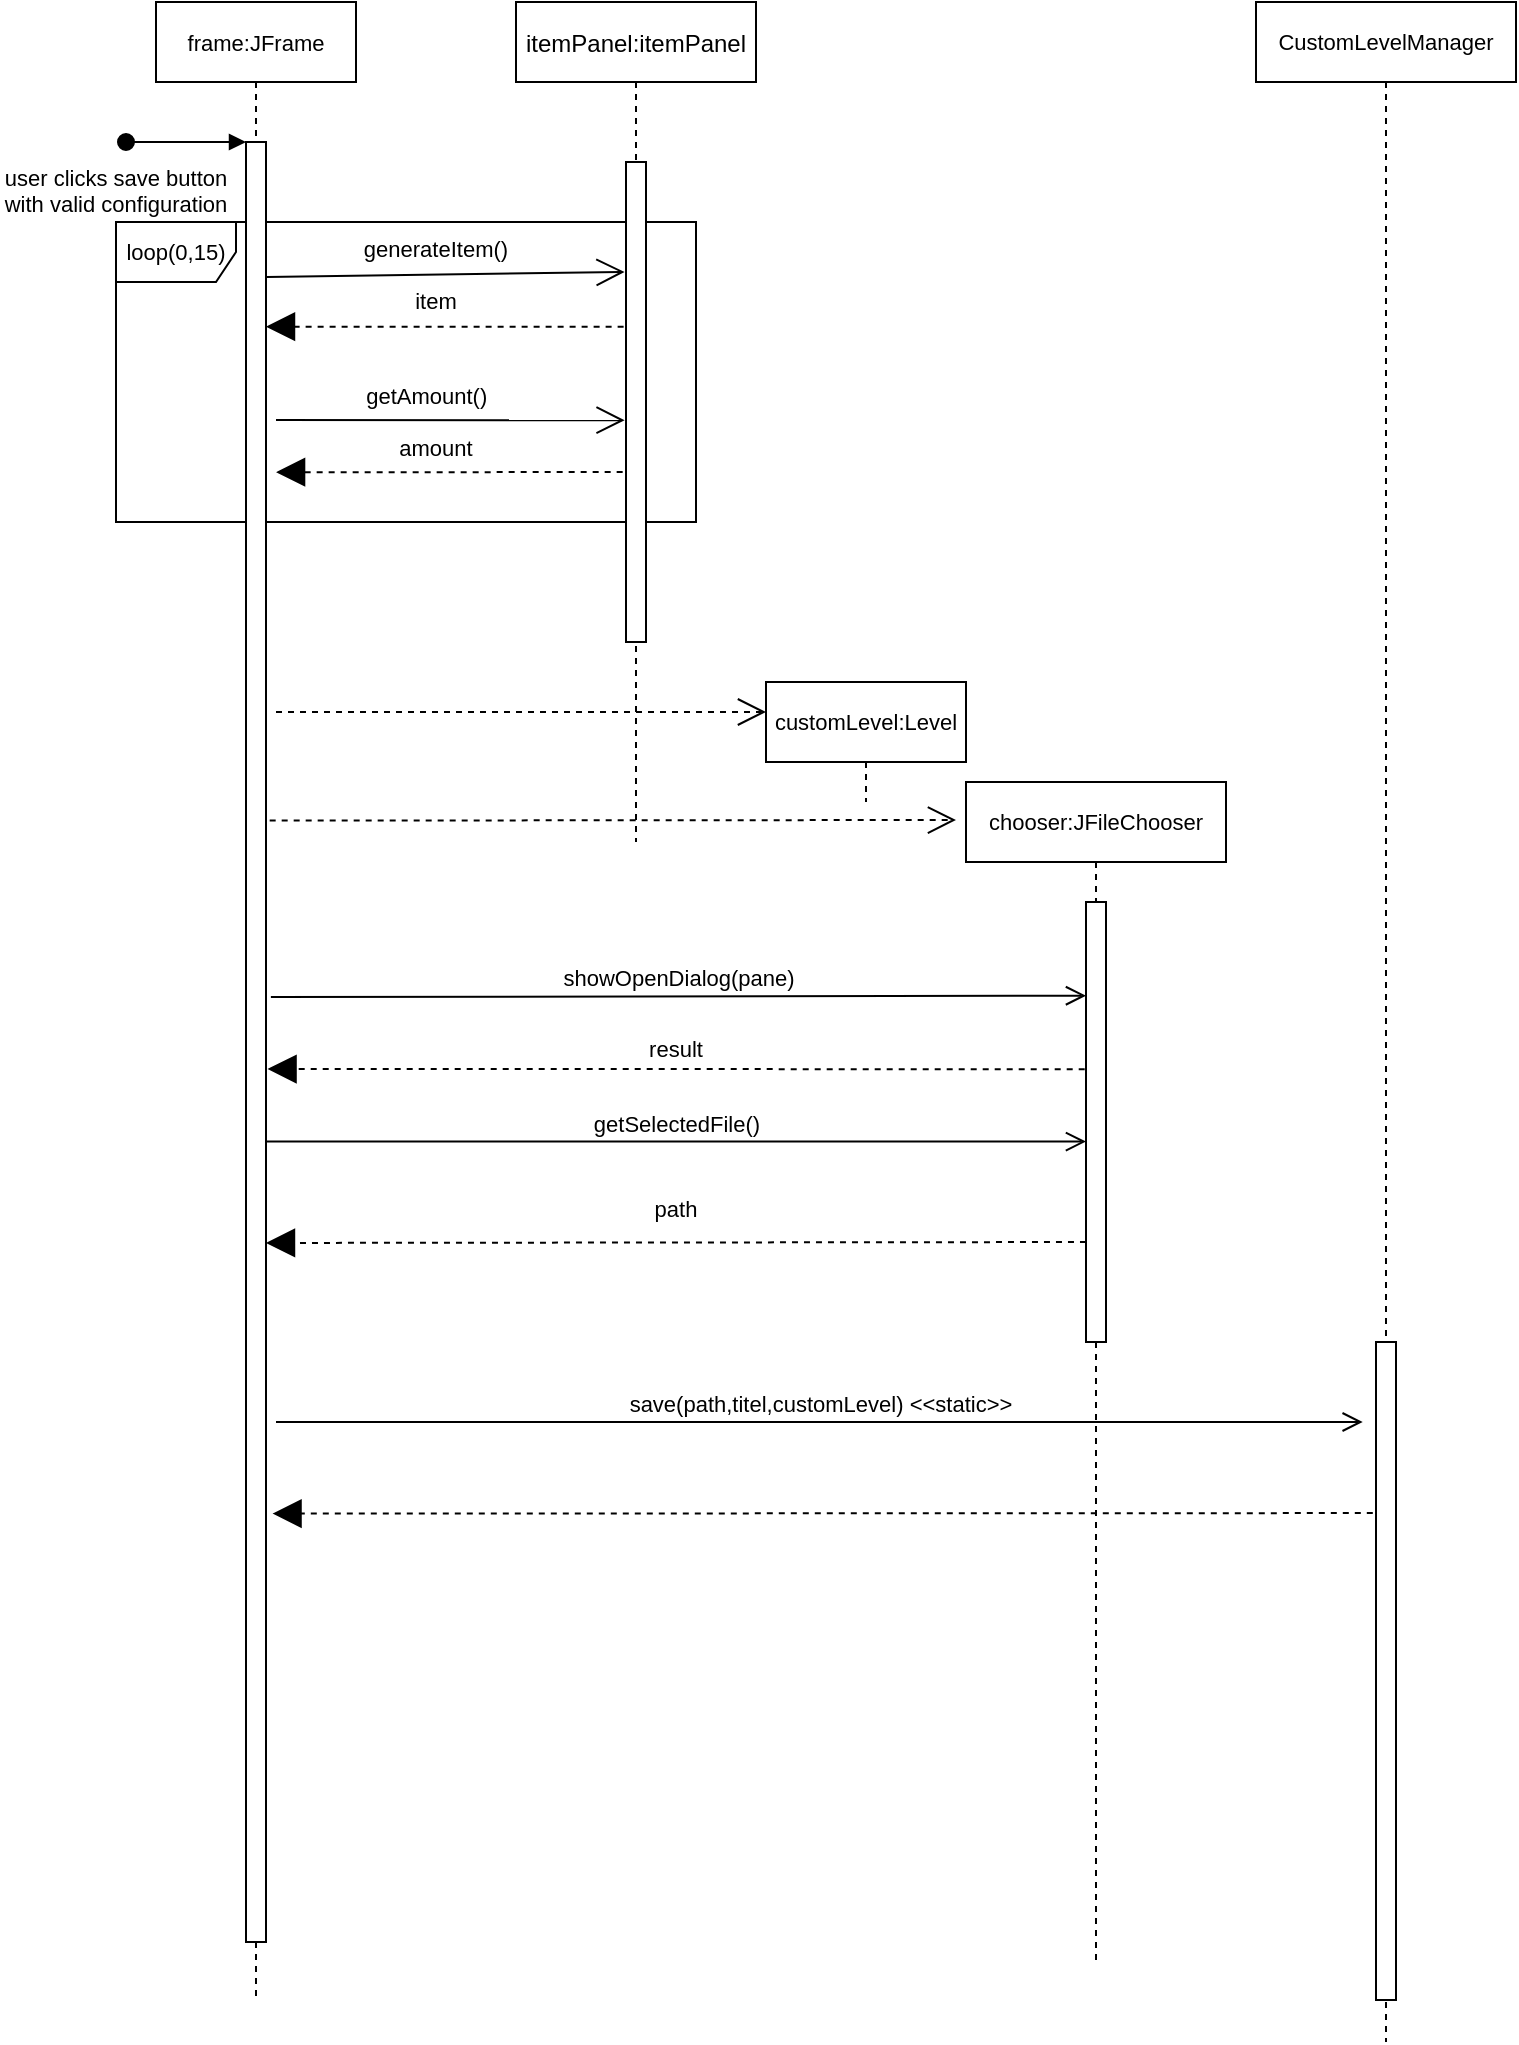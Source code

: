 <mxfile version="20.8.3" type="github">
  <diagram id="kgpKYQtTHZ0yAKxKKP6v" name="Page-1">
    <mxGraphModel dx="1062" dy="1299" grid="1" gridSize="10" guides="1" tooltips="1" connect="1" arrows="1" fold="1" page="1" pageScale="1" pageWidth="850" pageHeight="1100" math="0" shadow="0">
      <root>
        <mxCell id="0" />
        <mxCell id="1" parent="0" />
        <mxCell id="2r4D0COfhXqqiY9Dbk7g-2" value="loop(0,15)" style="shape=umlFrame;whiteSpace=wrap;html=1;fontSize=11;fillColor=none;" vertex="1" parent="1">
          <mxGeometry x="100" y="190" width="290" height="150" as="geometry" />
        </mxCell>
        <mxCell id="3nuBFxr9cyL0pnOWT2aG-1" value="frame:JFrame" style="shape=umlLifeline;perimeter=lifelinePerimeter;container=1;collapsible=0;recursiveResize=0;rounded=0;shadow=0;strokeWidth=1;fontSize=11;" parent="1" vertex="1">
          <mxGeometry x="120" y="80" width="100" height="1000" as="geometry" />
        </mxCell>
        <mxCell id="3nuBFxr9cyL0pnOWT2aG-2" value="" style="points=[];perimeter=orthogonalPerimeter;rounded=0;shadow=0;strokeWidth=1;" parent="3nuBFxr9cyL0pnOWT2aG-1" vertex="1">
          <mxGeometry x="45" y="70" width="10" height="900" as="geometry" />
        </mxCell>
        <mxCell id="3nuBFxr9cyL0pnOWT2aG-3" value="user clicks save button&#xa;with valid configuration" style="verticalAlign=bottom;startArrow=oval;endArrow=block;startSize=8;shadow=0;strokeWidth=1;" parent="3nuBFxr9cyL0pnOWT2aG-1" target="3nuBFxr9cyL0pnOWT2aG-2" edge="1">
          <mxGeometry x="-1" y="-40" relative="1" as="geometry">
            <mxPoint x="-15" y="70" as="sourcePoint" />
            <mxPoint x="-5" as="offset" />
          </mxGeometry>
        </mxCell>
        <mxCell id="2r4D0COfhXqqiY9Dbk7g-29" value="" style="endArrow=block;endFill=1;endSize=12;html=1;rounded=0;fontSize=11;entryX=0.276;entryY=0.834;entryDx=0;entryDy=0;entryPerimeter=0;exitX=-0.065;exitY=0.38;exitDx=0;exitDy=0;exitPerimeter=0;dashed=1;" edge="1" parent="3nuBFxr9cyL0pnOWT2aG-1">
          <mxGeometry width="160" relative="1" as="geometry">
            <mxPoint x="470.99" y="620" as="sourcePoint" />
            <mxPoint x="55.0" y="620.48" as="targetPoint" />
          </mxGeometry>
        </mxCell>
        <mxCell id="3nuBFxr9cyL0pnOWT2aG-5" value="itemPanel:itemPanel" style="shape=umlLifeline;perimeter=lifelinePerimeter;container=1;collapsible=0;recursiveResize=0;rounded=0;shadow=0;strokeWidth=1;" parent="1" vertex="1">
          <mxGeometry x="300" y="80" width="120" height="420" as="geometry" />
        </mxCell>
        <mxCell id="3nuBFxr9cyL0pnOWT2aG-6" value="" style="points=[];perimeter=orthogonalPerimeter;rounded=0;shadow=0;strokeWidth=1;" parent="3nuBFxr9cyL0pnOWT2aG-5" vertex="1">
          <mxGeometry x="55" y="80" width="10" height="240" as="geometry" />
        </mxCell>
        <mxCell id="2r4D0COfhXqqiY9Dbk7g-4" value="" style="endArrow=open;endFill=1;endSize=12;html=1;rounded=0;fontSize=11;exitX=1.044;exitY=0.075;exitDx=0;exitDy=0;exitPerimeter=0;entryX=-0.071;entryY=0.229;entryDx=0;entryDy=0;entryPerimeter=0;" edge="1" parent="1" source="3nuBFxr9cyL0pnOWT2aG-2" target="3nuBFxr9cyL0pnOWT2aG-6">
          <mxGeometry width="160" relative="1" as="geometry">
            <mxPoint x="190" y="170" as="sourcePoint" />
            <mxPoint x="320" y="216" as="targetPoint" />
          </mxGeometry>
        </mxCell>
        <mxCell id="2r4D0COfhXqqiY9Dbk7g-5" value="generateItem()" style="text;align=center;fontStyle=0;verticalAlign=middle;spacingLeft=3;spacingRight=3;strokeColor=none;rotatable=0;points=[[0,0.5],[1,0.5]];portConstraint=eastwest;fontSize=11;fillColor=none;" vertex="1" parent="1">
          <mxGeometry x="220" y="190" width="80" height="26" as="geometry" />
        </mxCell>
        <mxCell id="2r4D0COfhXqqiY9Dbk7g-6" value="" style="endArrow=block;endFill=1;endSize=12;html=1;rounded=0;fontSize=11;exitX=-0.119;exitY=0.343;exitDx=0;exitDy=0;exitPerimeter=0;dashed=1;" edge="1" parent="1" source="3nuBFxr9cyL0pnOWT2aG-6" target="3nuBFxr9cyL0pnOWT2aG-2">
          <mxGeometry width="160" relative="1" as="geometry">
            <mxPoint x="190" y="150" as="sourcePoint" />
            <mxPoint x="350" y="150" as="targetPoint" />
          </mxGeometry>
        </mxCell>
        <mxCell id="2r4D0COfhXqqiY9Dbk7g-7" value="item" style="text;align=center;fontStyle=0;verticalAlign=middle;spacingLeft=3;spacingRight=3;strokeColor=none;rotatable=0;points=[[0,0.5],[1,0.5]];portConstraint=eastwest;fontSize=11;fillColor=none;" vertex="1" parent="1">
          <mxGeometry x="220" y="216" width="80" height="26" as="geometry" />
        </mxCell>
        <mxCell id="2r4D0COfhXqqiY9Dbk7g-8" value="" style="endArrow=open;endFill=1;endSize=12;html=1;rounded=0;fontSize=11;entryX=-0.067;entryY=0.538;entryDx=0;entryDy=0;entryPerimeter=0;" edge="1" parent="1" target="3nuBFxr9cyL0pnOWT2aG-6">
          <mxGeometry width="160" relative="1" as="geometry">
            <mxPoint x="180" y="289" as="sourcePoint" />
            <mxPoint x="349.64" y="288.56" as="targetPoint" />
          </mxGeometry>
        </mxCell>
        <mxCell id="2r4D0COfhXqqiY9Dbk7g-9" value="getAmount()" style="text;align=center;fontStyle=0;verticalAlign=middle;spacingLeft=3;spacingRight=3;strokeColor=none;rotatable=0;points=[[0,0.5],[1,0.5]];portConstraint=eastwest;fontSize=11;fillColor=none;" vertex="1" parent="1">
          <mxGeometry x="215.35" y="263.6" width="80" height="26" as="geometry" />
        </mxCell>
        <mxCell id="2r4D0COfhXqqiY9Dbk7g-10" value="" style="endArrow=block;endFill=1;endSize=12;html=1;rounded=0;fontSize=11;exitX=-0.167;exitY=0.646;exitDx=0;exitDy=0;exitPerimeter=0;entryX=0.276;entryY=0.834;entryDx=0;entryDy=0;entryPerimeter=0;dashed=1;" edge="1" parent="1" source="3nuBFxr9cyL0pnOWT2aG-6" target="2r4D0COfhXqqiY9Dbk7g-2">
          <mxGeometry width="160" relative="1" as="geometry">
            <mxPoint x="349.16" y="315.92" as="sourcePoint" />
            <mxPoint x="180" y="316" as="targetPoint" />
          </mxGeometry>
        </mxCell>
        <mxCell id="2r4D0COfhXqqiY9Dbk7g-11" value="amount" style="text;align=center;fontStyle=0;verticalAlign=middle;spacingLeft=3;spacingRight=3;strokeColor=none;rotatable=0;points=[[0,0.5],[1,0.5]];portConstraint=eastwest;fontSize=11;fillColor=none;dashed=1;" vertex="1" parent="1">
          <mxGeometry x="220" y="289.6" width="80" height="26" as="geometry" />
        </mxCell>
        <mxCell id="2r4D0COfhXqqiY9Dbk7g-13" value="" style="endArrow=open;endFill=1;endSize=12;html=1;rounded=0;fontSize=11;entryX=0;entryY=0.5;entryDx=0;entryDy=0;dashed=1;" edge="1" parent="1">
          <mxGeometry width="160" relative="1" as="geometry">
            <mxPoint x="180" y="435" as="sourcePoint" />
            <mxPoint x="425" y="435" as="targetPoint" />
          </mxGeometry>
        </mxCell>
        <mxCell id="2r4D0COfhXqqiY9Dbk7g-14" value="customLevel:Level" style="shape=umlLifeline;perimeter=lifelinePerimeter;whiteSpace=wrap;html=1;container=1;collapsible=0;recursiveResize=0;outlineConnect=0;fontSize=11;fillColor=none;" vertex="1" parent="1">
          <mxGeometry x="425" y="420" width="100" height="60" as="geometry" />
        </mxCell>
        <mxCell id="2r4D0COfhXqqiY9Dbk7g-15" value="chooser:JFileChooser" style="shape=umlLifeline;perimeter=lifelinePerimeter;whiteSpace=wrap;html=1;container=1;collapsible=0;recursiveResize=0;outlineConnect=0;fontSize=11;fillColor=none;" vertex="1" parent="1">
          <mxGeometry x="525" y="470" width="130" height="590" as="geometry" />
        </mxCell>
        <mxCell id="2r4D0COfhXqqiY9Dbk7g-17" value="" style="html=1;points=[];perimeter=orthogonalPerimeter;fontSize=11;fillColor=default;" vertex="1" parent="2r4D0COfhXqqiY9Dbk7g-15">
          <mxGeometry x="60" y="60" width="10" height="220" as="geometry" />
        </mxCell>
        <mxCell id="2r4D0COfhXqqiY9Dbk7g-25" value="getSelectedFile()" style="html=1;verticalAlign=bottom;endArrow=open;endSize=8;rounded=0;fontSize=11;entryX=0;entryY=0.213;entryDx=0;entryDy=0;entryPerimeter=0;" edge="1" parent="2r4D0COfhXqqiY9Dbk7g-15">
          <mxGeometry relative="1" as="geometry">
            <mxPoint x="-350" y="179.72" as="sourcePoint" />
            <mxPoint x="60" y="179.797" as="targetPoint" />
          </mxGeometry>
        </mxCell>
        <mxCell id="2r4D0COfhXqqiY9Dbk7g-19" value="showOpenDialog(pane)" style="html=1;verticalAlign=bottom;endArrow=open;endSize=8;rounded=0;fontSize=11;entryX=0;entryY=0.213;entryDx=0;entryDy=0;entryPerimeter=0;exitX=1.244;exitY=0.475;exitDx=0;exitDy=0;exitPerimeter=0;" edge="1" parent="1" source="3nuBFxr9cyL0pnOWT2aG-2" target="2r4D0COfhXqqiY9Dbk7g-17">
          <mxGeometry relative="1" as="geometry">
            <mxPoint x="180" y="650" as="sourcePoint" />
            <mxPoint x="250" y="560" as="targetPoint" />
          </mxGeometry>
        </mxCell>
        <mxCell id="2r4D0COfhXqqiY9Dbk7g-20" value="" style="endArrow=open;endFill=1;endSize=12;html=1;rounded=0;fontSize=11;dashed=1;exitX=1.184;exitY=0.377;exitDx=0;exitDy=0;exitPerimeter=0;" edge="1" parent="1" source="3nuBFxr9cyL0pnOWT2aG-2">
          <mxGeometry width="160" relative="1" as="geometry">
            <mxPoint x="175" y="540" as="sourcePoint" />
            <mxPoint x="520" y="489" as="targetPoint" />
          </mxGeometry>
        </mxCell>
        <mxCell id="2r4D0COfhXqqiY9Dbk7g-21" value="" style="endArrow=block;endFill=1;endSize=12;html=1;rounded=0;fontSize=11;entryX=1.078;entryY=0.515;entryDx=0;entryDy=0;entryPerimeter=0;exitX=-0.065;exitY=0.38;exitDx=0;exitDy=0;exitPerimeter=0;dashed=1;" edge="1" parent="1" source="2r4D0COfhXqqiY9Dbk7g-17" target="3nuBFxr9cyL0pnOWT2aG-2">
          <mxGeometry width="160" relative="1" as="geometry">
            <mxPoint x="346.65" y="705.44" as="sourcePoint" />
            <mxPoint x="173.36" y="705.5" as="targetPoint" />
          </mxGeometry>
        </mxCell>
        <mxCell id="2r4D0COfhXqqiY9Dbk7g-22" value="result" style="text;align=center;fontStyle=0;verticalAlign=middle;spacingLeft=3;spacingRight=3;strokeColor=none;rotatable=0;points=[[0,0.5],[1,0.5]];portConstraint=eastwest;fontSize=11;fillColor=none;" vertex="1" parent="1">
          <mxGeometry x="340" y="590" width="80" height="26" as="geometry" />
        </mxCell>
        <mxCell id="2r4D0COfhXqqiY9Dbk7g-26" value="path" style="text;align=center;fontStyle=0;verticalAlign=middle;spacingLeft=3;spacingRight=3;strokeColor=none;rotatable=0;points=[[0,0.5],[1,0.5]];portConstraint=eastwest;fontSize=11;fillColor=none;" vertex="1" parent="1">
          <mxGeometry x="340" y="670" width="80" height="26" as="geometry" />
        </mxCell>
        <mxCell id="2r4D0COfhXqqiY9Dbk7g-32" value="CustomLevelManager" style="shape=umlLifeline;perimeter=lifelinePerimeter;whiteSpace=wrap;html=1;container=1;collapsible=0;recursiveResize=0;outlineConnect=0;fontSize=11;fillColor=none;" vertex="1" parent="1">
          <mxGeometry x="670" y="80" width="130" height="1020" as="geometry" />
        </mxCell>
        <mxCell id="2r4D0COfhXqqiY9Dbk7g-33" value="" style="html=1;points=[];perimeter=orthogonalPerimeter;fontSize=11;fillColor=default;" vertex="1" parent="2r4D0COfhXqqiY9Dbk7g-32">
          <mxGeometry x="60" y="670" width="10" height="329" as="geometry" />
        </mxCell>
        <mxCell id="2r4D0COfhXqqiY9Dbk7g-34" value="save(path,titel,customLevel) &amp;lt;&amp;lt;static&amp;gt;&amp;gt;" style="html=1;verticalAlign=bottom;endArrow=open;endSize=8;rounded=0;fontSize=11;" edge="1" parent="1">
          <mxGeometry relative="1" as="geometry">
            <mxPoint x="180" y="790" as="sourcePoint" />
            <mxPoint x="723.36" y="790" as="targetPoint" />
          </mxGeometry>
        </mxCell>
        <mxCell id="2r4D0COfhXqqiY9Dbk7g-35" value="" style="endArrow=block;endFill=1;endSize=12;html=1;rounded=0;fontSize=11;entryX=1.327;entryY=0.762;entryDx=0;entryDy=0;entryPerimeter=0;exitX=-0.16;exitY=0.26;exitDx=0;exitDy=0;exitPerimeter=0;dashed=1;" edge="1" parent="1" source="2r4D0COfhXqqiY9Dbk7g-33" target="3nuBFxr9cyL0pnOWT2aG-2">
          <mxGeometry width="160" relative="1" as="geometry">
            <mxPoint x="595.99" y="1015.02" as="sourcePoint" />
            <mxPoint x="180.0" y="1015.5" as="targetPoint" />
          </mxGeometry>
        </mxCell>
      </root>
    </mxGraphModel>
  </diagram>
</mxfile>
